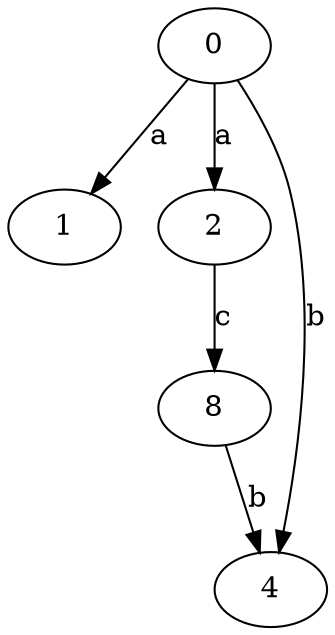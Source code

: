 strict digraph  {
1;
2;
4;
0;
8;
2 -> 8  [label=c];
0 -> 1  [label=a];
0 -> 2  [label=a];
0 -> 4  [label=b];
8 -> 4  [label=b];
}
